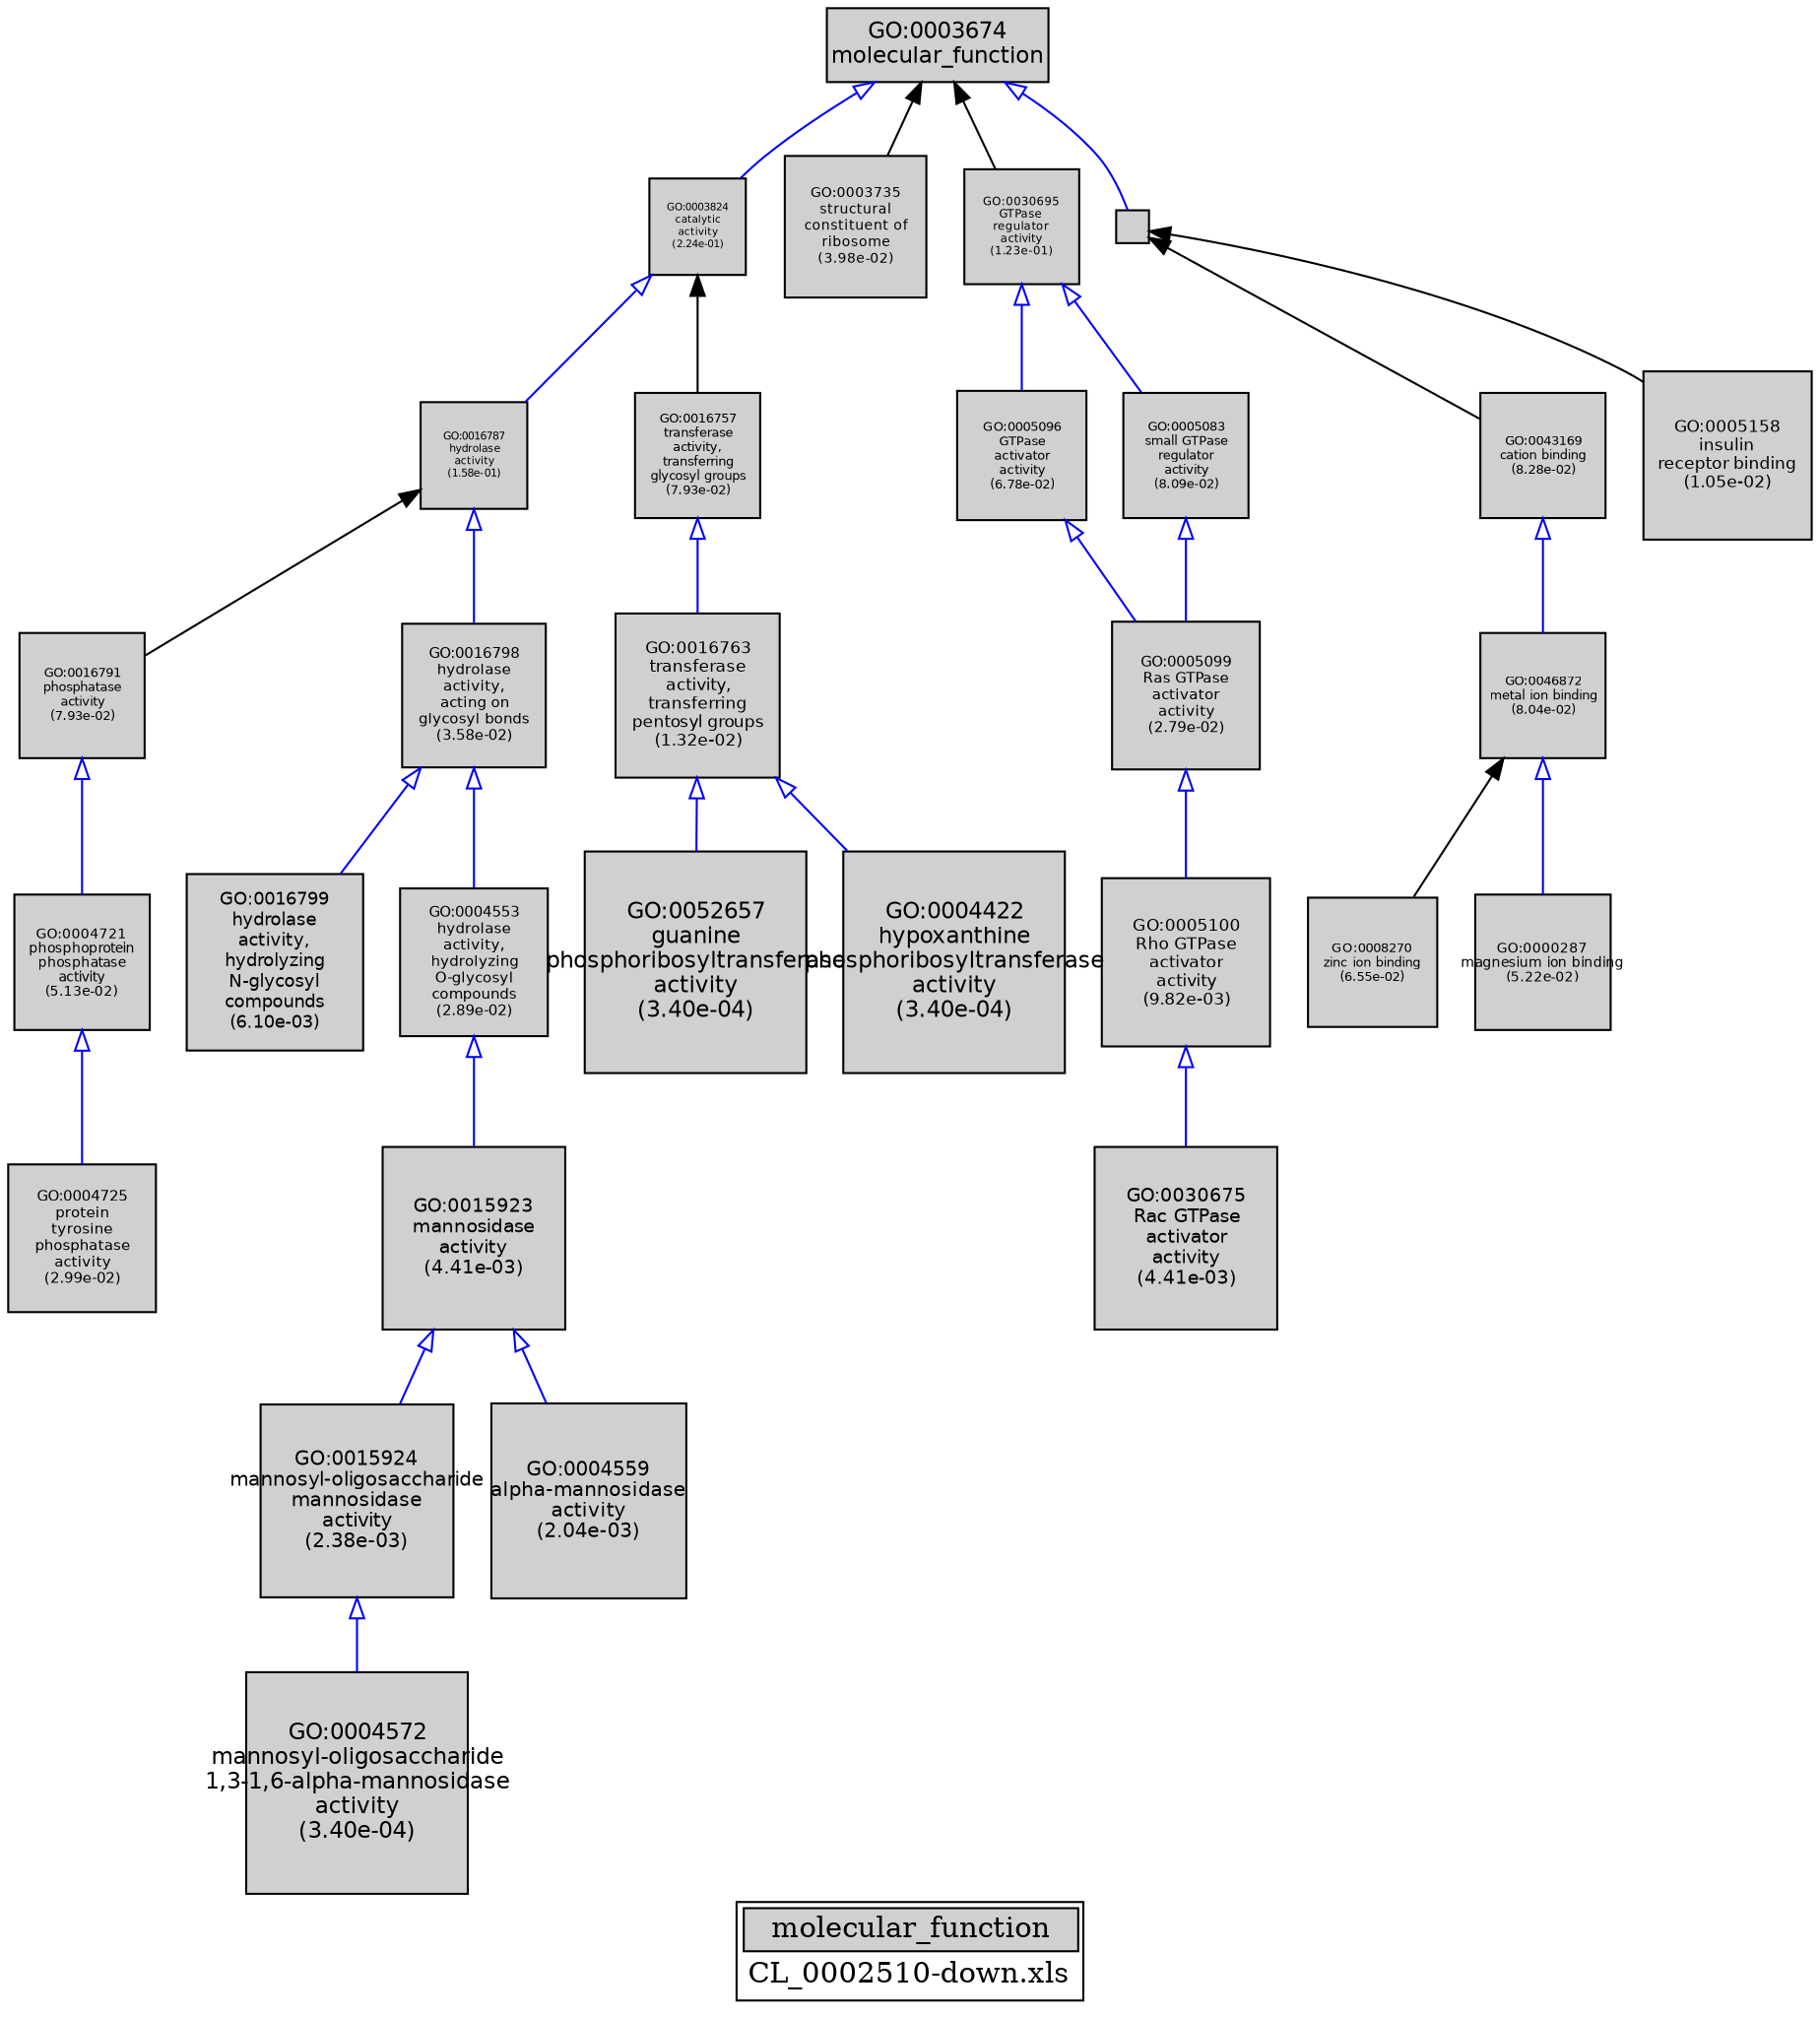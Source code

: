 digraph "molecular_function" {
graph [ bgcolor = "#FFFFFF", label = <<TABLE COLOR="black" BGCOLOR="white"><TR><TD COLSPAN="2" BGCOLOR="#D0D0D0"><FONT COLOR="black">molecular_function</FONT></TD></TR><TR><TD BORDER="0">CL_0002510-down.xls</TD></TR></TABLE>> ];
node [ fontname = "Helvetica" ];

subgraph "nodes" {

node [ style = "filled", fixedsize = "true", width = 1, shape = "box", fontsize = 9, fillcolor = "#D0D0D0", fontcolor = "black", color = "black" ];

"GO:0052657" [ URL = "#GO:0052657", label = <<TABLE BORDER="0"><TR><TD>GO:0052657<BR/>guanine<BR/>phosphoribosyltransferase<BR/>activity<BR/>(3.40e-04)</TD></TR></TABLE>>, width = 1.5, shape = "box", fontsize = 10.8, height = 1.5 ];
"GO:0005096" [ URL = "#GO:0005096", label = <<TABLE BORDER="0"><TR><TD>GO:0005096<BR/>GTPase<BR/>activator<BR/>activity<BR/>(6.78e-02)</TD></TR></TABLE>>, width = 0.874596120766, shape = "box", fontsize = 6.29709206952, height = 0.874596120766 ];
"GO:0005099" [ URL = "#GO:0005099", label = <<TABLE BORDER="0"><TR><TD>GO:0005099<BR/>Ras GTPase<BR/>activator<BR/>activity<BR/>(2.79e-02)</TD></TR></TABLE>>, width = 1.00689864376, shape = "box", fontsize = 7.24967023511, height = 1.00689864376 ];
"GO:0015923" [ URL = "#GO:0015923", label = <<TABLE BORDER="0"><TR><TD>GO:0015923<BR/>mannosidase<BR/>activity<BR/>(4.41e-03)</TD></TR></TABLE>>, width = 1.23737915263, shape = "box", fontsize = 8.90912989895, height = 1.23737915263 ];
"GO:0003824" [ URL = "#GO:0003824", label = <<TABLE BORDER="0"><TR><TD>GO:0003824<BR/>catalytic<BR/>activity<BR/>(2.24e-01)</TD></TR></TABLE>>, width = 0.655528765123, shape = "box", fontsize = 5.0, height = 0.655528765123 ];
"GO:0016799" [ URL = "#GO:0016799", label = <<TABLE BORDER="0"><TR><TD>GO:0016799<BR/>hydrolase<BR/>activity,<BR/>hydrolyzing<BR/>N-glycosyl<BR/>compounds<BR/>(6.10e-03)</TD></TR></TABLE>>, width = 1.20001324461, shape = "box", fontsize = 8.64009536118, height = 1.20001324461 ];
"GO:0016763" [ URL = "#GO:0016763", label = <<TABLE BORDER="0"><TR><TD>GO:0016763<BR/>transferase<BR/>activity,<BR/>transferring<BR/>pentosyl groups<BR/>(1.32e-02)</TD></TR></TABLE>>, width = 1.10634003206, shape = "box", fontsize = 7.96564823085, height = 1.10634003206 ];
"GO:0015924" [ URL = "#GO:0015924", label = <<TABLE BORDER="0"><TR><TD>GO:0015924<BR/>mannosyl-oligosaccharide<BR/>mannosidase<BR/>activity<BR/>(2.38e-03)</TD></TR></TABLE>>, width = 1.30556134859, shape = "box", fontsize = 9.40004170983, height = 1.30556134859 ];
"GO:0004553" [ URL = "#GO:0004553", label = <<TABLE BORDER="0"><TR><TD>GO:0004553<BR/>hydrolase<BR/>activity,<BR/>hydrolyzing<BR/>O-glycosyl<BR/>compounds<BR/>(2.89e-02)</TD></TR></TABLE>>, width = 1.00199863704, shape = "box", fontsize = 7.21439018666, height = 1.00199863704 ];
"GO:0008270" [ URL = "#GO:0008270", label = <<TABLE BORDER="0"><TR><TD>GO:0008270<BR/>zinc ion binding<BR/>(6.55e-02)</TD></TR></TABLE>>, width = 0.880016071529, shape = "box", fontsize = 6.33611571501, height = 0.880016071529 ];
"GO:0016791" [ URL = "#GO:0016791", label = <<TABLE BORDER="0"><TR><TD>GO:0016791<BR/>phosphatase<BR/>activity<BR/>(7.93e-02)</TD></TR></TABLE>>, width = 0.849068334705, shape = "box", fontsize = 6.11329200988, height = 0.849068334705 ];
"GO:0003735" [ URL = "#GO:0003735", label = <<TABLE BORDER="0"><TR><TD>GO:0003735<BR/>structural<BR/>constituent of<BR/>ribosome<BR/>(3.98e-02)</TD></TR></TABLE>>, width = 0.956124827325, shape = "box", fontsize = 6.88409875674, height = 0.956124827325 ];
"GO:0005100" [ URL = "#GO:0005100", label = <<TABLE BORDER="0"><TR><TD>GO:0005100<BR/>Rho GTPase<BR/>activator<BR/>activity<BR/>(9.82e-03)</TD></TR></TABLE>>, width = 1.14310801053, shape = "box", fontsize = 8.23037767584, height = 1.14310801053 ];
"GO:0043169" [ URL = "#GO:0043169", label = <<TABLE BORDER="0"><TR><TD>GO:0043169<BR/>cation binding<BR/>(8.28e-02)</TD></TR></TABLE>>, width = 0.841804736404, shape = "box", fontsize = 6.06099410211, height = 0.841804736404 ];
"GO:0005083" [ URL = "#GO:0005083", label = <<TABLE BORDER="0"><TR><TD>GO:0005083<BR/>small GTPase<BR/>regulator<BR/>activity<BR/>(8.09e-02)</TD></TR></TABLE>>, width = 0.845782856885, shape = "box", fontsize = 6.08963656957, height = 0.845782856885 ];
"GO:0030695" [ URL = "#GO:0030695", label = <<TABLE BORDER="0"><TR><TD>GO:0030695<BR/>GTPase<BR/>regulator<BR/>activity<BR/>(1.23e-01)</TD></TR></TABLE>>, width = 0.773178608816, shape = "box", fontsize = 5.56688598347, height = 0.773178608816 ];
"GO:0005158" [ URL = "#GO:0005158", label = <<TABLE BORDER="0"><TR><TD>GO:0005158<BR/>insulin<BR/>receptor binding<BR/>(1.05e-02)</TD></TR></TABLE>>, width = 1.13493097414, shape = "box", fontsize = 8.17150301378, height = 1.13493097414 ];
"GO:0005488" [ URL = "#GO:0005488", label = "", width = 0.22046246416, shape = "box", height = 0.22046246416 ];
"GO:0004422" [ URL = "#GO:0004422", label = <<TABLE BORDER="0"><TR><TD>GO:0004422<BR/>hypoxanthine<BR/>phosphoribosyltransferase<BR/>activity<BR/>(3.40e-04)</TD></TR></TABLE>>, width = 1.5, shape = "box", fontsize = 10.8, height = 1.5 ];
"GO:0016787" [ URL = "#GO:0016787", label = <<TABLE BORDER="0"><TR><TD>GO:0016787<BR/>hydrolase<BR/>activity<BR/>(1.58e-01)</TD></TR></TABLE>>, width = 0.726070026708, shape = "box", fontsize = 5.2277041923, height = 0.726070026708 ];
"GO:0000287" [ URL = "#GO:0000287", label = <<TABLE BORDER="0"><TR><TD>GO:0000287<BR/>magnesium ion binding<BR/>(5.22e-02)</TD></TR></TABLE>>, width = 0.915370654312, shape = "box", fontsize = 6.59066871104, height = 0.915370654312 ];
"GO:0004572" [ URL = "#GO:0004572", label = <<TABLE BORDER="0"><TR><TD>GO:0004572<BR/>mannosyl-oligosaccharide<BR/>1,3-1,6-alpha-mannosidase<BR/>activity<BR/>(3.40e-04)</TD></TR></TABLE>>, width = 1.5, shape = "box", fontsize = 10.8, height = 1.5 ];
"GO:0046872" [ URL = "#GO:0046872", label = <<TABLE BORDER="0"><TR><TD>GO:0046872<BR/>metal ion binding<BR/>(8.04e-02)</TD></TR></TABLE>>, width = 0.846688570814, shape = "box", fontsize = 6.09615770986, height = 0.846688570814 ];
"GO:0004721" [ URL = "#GO:0004721", label = <<TABLE BORDER="0"><TR><TD>GO:0004721<BR/>phosphoprotein<BR/>phosphatase<BR/>activity<BR/>(5.13e-02)</TD></TR></TABLE>>, width = 0.918259174865, shape = "box", fontsize = 6.61146605903, height = 0.918259174865 ];
"GO:0004559" [ URL = "#GO:0004559", label = <<TABLE BORDER="0"><TR><TD>GO:0004559<BR/>alpha-mannosidase<BR/>activity<BR/>(2.04e-03)</TD></TR></TABLE>>, width = 1.32200018353, shape = "box", fontsize = 9.5184013214, height = 1.32200018353 ];
"GO:0004725" [ URL = "#GO:0004725", label = <<TABLE BORDER="0"><TR><TD>GO:0004725<BR/>protein<BR/>tyrosine<BR/>phosphatase<BR/>activity<BR/>(2.99e-02)</TD></TR></TABLE>>, width = 0.99724577879, shape = "box", fontsize = 7.18016960729, height = 0.99724577879 ];
"GO:0016757" [ URL = "#GO:0016757", label = <<TABLE BORDER="0"><TR><TD>GO:0016757<BR/>transferase<BR/>activity,<BR/>transferring<BR/>glycosyl groups<BR/>(7.93e-02)</TD></TR></TABLE>>, width = 0.849068334705, shape = "box", fontsize = 6.11329200988, height = 0.849068334705 ];
"GO:0030675" [ URL = "#GO:0030675", label = <<TABLE BORDER="0"><TR><TD>GO:0030675<BR/>Rac GTPase<BR/>activator<BR/>activity<BR/>(4.41e-03)</TD></TR></TABLE>>, width = 1.23737915263, shape = "box", fontsize = 8.90912989895, height = 1.23737915263 ];
"GO:0003674" [ URL = "#GO:0003674", label = <<TABLE BORDER="0"><TR><TD>GO:0003674<BR/>molecular_function</TD></TR></TABLE>>, width = 1.5, shape = "box", fontsize = 10.8 ];
"GO:0016798" [ URL = "#GO:0016798", label = <<TABLE BORDER="0"><TR><TD>GO:0016798<BR/>hydrolase<BR/>activity,<BR/>acting on<BR/>glycosyl bonds<BR/>(3.58e-02)</TD></TR></TABLE>>, width = 0.971353654574, shape = "box", fontsize = 6.99374631293, height = 0.971353654574 ];
}
subgraph "edges" {


edge [ dir = "back", weight = 1 ];
subgraph "regulates" {


edge [ color = "cyan", arrowtail = "none" ];
subgraph "positive" {


edge [ color = "green", arrowtail = "vee" ];
}
subgraph "negative" {


edge [ color = "red", arrowtail = "tee" ];
}
}
subgraph "part_of" {


edge [ color = "purple", arrowtail = "diamond", weight = 2.5 ];
}
subgraph "is_a" {


edge [ color = "blue", arrowtail = "empty", weight = 5.0 ];
"GO:0016787" -> "GO:0016798";
"GO:0015923" -> "GO:0015924";
"GO:0004553" -> "GO:0015923";
"GO:0004721" -> "GO:0004725";
"GO:0015923" -> "GO:0004559";
"GO:0016798" -> "GO:0004553";
"GO:0016798" -> "GO:0016799";
"GO:0043169" -> "GO:0046872";
"GO:0003824" -> "GO:0016787";
"GO:0005099" -> "GO:0005100";
"GO:0016763" -> "GO:0004422";
"GO:0015924" -> "GO:0004572";
"GO:0016757" -> "GO:0016763";
"GO:0016791" -> "GO:0004721";
"GO:0003674" -> "GO:0003824";
"GO:0030695" -> "GO:0005096";
"GO:0003674" -> "GO:0005488";
"GO:0046872" -> "GO:0000287";
"GO:0005096" -> "GO:0005099";
"GO:0030695" -> "GO:0005083";
"GO:0005083" -> "GO:0005099";
"GO:0005100" -> "GO:0030675";
"GO:0016763" -> "GO:0052657";
}
"GO:0005488" -> "GO:0005158";
"GO:0046872" -> "GO:0008270";
"GO:0005488" -> "GO:0043169";
"GO:0003674" -> "GO:0003735";
"GO:0003824" -> "GO:0016757";
"GO:0016787" -> "GO:0016791";
"GO:0003674" -> "GO:0030695";
}
}
